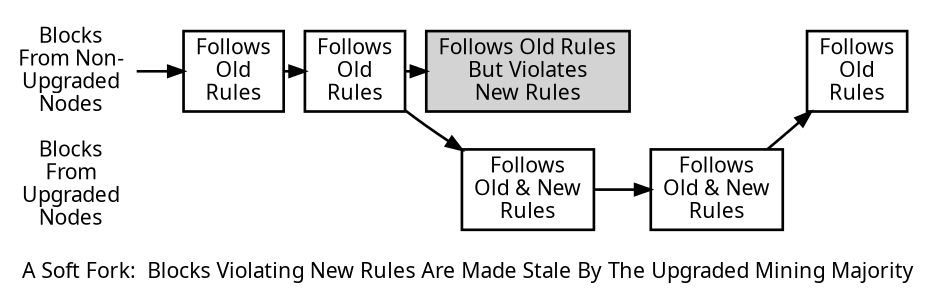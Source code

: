 digraph {

size=6.25;
rankdir=LR
//splines = ortho;
ranksep = 0.2;
nodesep = 0.1;

edge [ penwidth = 1.75, fontname="Sans" ]
node [ penwidth = 1.75, shape = "box", fontname="Sans", label = "", width=0.3, height=0.3 ]
graph [ penwidth = 1.75, fontname="Sans" ]

invis1 [ shape = "none", label = "Blocks\nFrom\nUpgraded\nNodes" ]
invis0 [ shape = "none", label = "Blocks\nFrom Non-\nUpgraded\nNodes" ];

subgraph cluster_honest {
block0 [ label = "Follows\nOld\nRules" ];
block1 [ label = "Follows\nOld\nRules" ];
block2_1 [ label = "Follows Old Rules\nBut Violates\nNew Rules", style = "filled" ];

block2_1 -> block4 [ style = "invis", minlen = 2 ];

block4 [ label = "Follows\nOld\nRules" ];

style = "invis";
}


subgraph cluster_attack {
block2 [ label = "Follows\nOld & New\nRules" ];
block3 [ label = "Follows\nOld & New\nRules" ];

style = "invis"
}



invis0 -> block0 [ minlen = 2, style = "axeed" ];

block0 -> block1 -> block2 -> block3 -> block4;

block1 -> block2_1



label = "A Soft Fork:  Blocks Violating New Rules Are Made Stale By The Upgraded Mining Majority"
}
